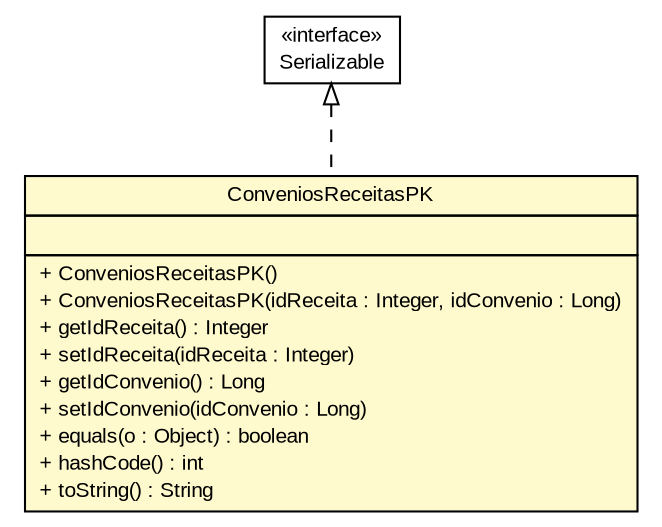 #!/usr/local/bin/dot
#
# Class diagram 
# Generated by UMLGraph version R5_6 (http://www.umlgraph.org/)
#

digraph G {
	edge [fontname="arial",fontsize=10,labelfontname="arial",labelfontsize=10];
	node [fontname="arial",fontsize=10,shape=plaintext];
	nodesep=0.25;
	ranksep=0.5;
	// br.gov.to.sefaz.arr.parametros.persistence.entity.ConveniosReceitasPK
	c72464 [label=<<table title="br.gov.to.sefaz.arr.parametros.persistence.entity.ConveniosReceitasPK" border="0" cellborder="1" cellspacing="0" cellpadding="2" port="p" bgcolor="lemonChiffon" href="./ConveniosReceitasPK.html">
		<tr><td><table border="0" cellspacing="0" cellpadding="1">
<tr><td align="center" balign="center"> ConveniosReceitasPK </td></tr>
		</table></td></tr>
		<tr><td><table border="0" cellspacing="0" cellpadding="1">
<tr><td align="left" balign="left">  </td></tr>
		</table></td></tr>
		<tr><td><table border="0" cellspacing="0" cellpadding="1">
<tr><td align="left" balign="left"> + ConveniosReceitasPK() </td></tr>
<tr><td align="left" balign="left"> + ConveniosReceitasPK(idReceita : Integer, idConvenio : Long) </td></tr>
<tr><td align="left" balign="left"> + getIdReceita() : Integer </td></tr>
<tr><td align="left" balign="left"> + setIdReceita(idReceita : Integer) </td></tr>
<tr><td align="left" balign="left"> + getIdConvenio() : Long </td></tr>
<tr><td align="left" balign="left"> + setIdConvenio(idConvenio : Long) </td></tr>
<tr><td align="left" balign="left"> + equals(o : Object) : boolean </td></tr>
<tr><td align="left" balign="left"> + hashCode() : int </td></tr>
<tr><td align="left" balign="left"> + toString() : String </td></tr>
		</table></td></tr>
		</table>>, URL="./ConveniosReceitasPK.html", fontname="arial", fontcolor="black", fontsize=10.0];
	//br.gov.to.sefaz.arr.parametros.persistence.entity.ConveniosReceitasPK implements java.io.Serializable
	c72538:p -> c72464:p [dir=back,arrowtail=empty,style=dashed];
	// java.io.Serializable
	c72538 [label=<<table title="java.io.Serializable" border="0" cellborder="1" cellspacing="0" cellpadding="2" port="p" href="http://java.sun.com/j2se/1.4.2/docs/api/java/io/Serializable.html">
		<tr><td><table border="0" cellspacing="0" cellpadding="1">
<tr><td align="center" balign="center"> &#171;interface&#187; </td></tr>
<tr><td align="center" balign="center"> Serializable </td></tr>
		</table></td></tr>
		</table>>, URL="http://java.sun.com/j2se/1.4.2/docs/api/java/io/Serializable.html", fontname="arial", fontcolor="black", fontsize=10.0];
}

